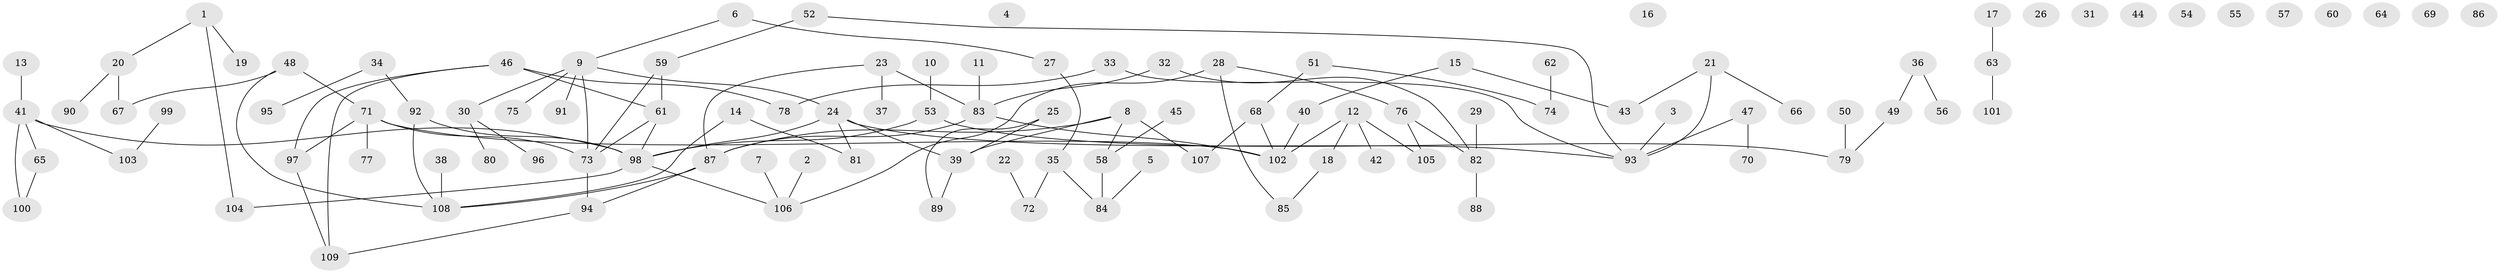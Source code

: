 // coarse degree distribution, {3: 0.10526315789473684, 1: 0.2894736842105263, 0: 0.15789473684210525, 2: 0.23684210526315788, 4: 0.09210526315789473, 5: 0.06578947368421052, 6: 0.039473684210526314, 7: 0.013157894736842105}
// Generated by graph-tools (version 1.1) at 2025/23/03/03/25 07:23:27]
// undirected, 109 vertices, 117 edges
graph export_dot {
graph [start="1"]
  node [color=gray90,style=filled];
  1;
  2;
  3;
  4;
  5;
  6;
  7;
  8;
  9;
  10;
  11;
  12;
  13;
  14;
  15;
  16;
  17;
  18;
  19;
  20;
  21;
  22;
  23;
  24;
  25;
  26;
  27;
  28;
  29;
  30;
  31;
  32;
  33;
  34;
  35;
  36;
  37;
  38;
  39;
  40;
  41;
  42;
  43;
  44;
  45;
  46;
  47;
  48;
  49;
  50;
  51;
  52;
  53;
  54;
  55;
  56;
  57;
  58;
  59;
  60;
  61;
  62;
  63;
  64;
  65;
  66;
  67;
  68;
  69;
  70;
  71;
  72;
  73;
  74;
  75;
  76;
  77;
  78;
  79;
  80;
  81;
  82;
  83;
  84;
  85;
  86;
  87;
  88;
  89;
  90;
  91;
  92;
  93;
  94;
  95;
  96;
  97;
  98;
  99;
  100;
  101;
  102;
  103;
  104;
  105;
  106;
  107;
  108;
  109;
  1 -- 19;
  1 -- 20;
  1 -- 104;
  2 -- 106;
  3 -- 93;
  5 -- 84;
  6 -- 9;
  6 -- 27;
  7 -- 106;
  8 -- 39;
  8 -- 58;
  8 -- 87;
  8 -- 107;
  9 -- 24;
  9 -- 30;
  9 -- 73;
  9 -- 75;
  9 -- 91;
  10 -- 53;
  11 -- 83;
  12 -- 18;
  12 -- 42;
  12 -- 102;
  12 -- 105;
  13 -- 41;
  14 -- 81;
  14 -- 108;
  15 -- 40;
  15 -- 43;
  17 -- 63;
  18 -- 85;
  20 -- 67;
  20 -- 90;
  21 -- 43;
  21 -- 66;
  21 -- 93;
  22 -- 72;
  23 -- 37;
  23 -- 83;
  23 -- 87;
  24 -- 39;
  24 -- 81;
  24 -- 93;
  24 -- 98;
  25 -- 39;
  25 -- 89;
  27 -- 35;
  28 -- 76;
  28 -- 85;
  28 -- 106;
  29 -- 82;
  30 -- 80;
  30 -- 96;
  32 -- 82;
  32 -- 83;
  33 -- 78;
  33 -- 93;
  34 -- 92;
  34 -- 95;
  35 -- 72;
  35 -- 84;
  36 -- 49;
  36 -- 56;
  38 -- 108;
  39 -- 89;
  40 -- 102;
  41 -- 65;
  41 -- 98;
  41 -- 100;
  41 -- 103;
  45 -- 58;
  46 -- 61;
  46 -- 78;
  46 -- 97;
  46 -- 109;
  47 -- 70;
  47 -- 93;
  48 -- 67;
  48 -- 71;
  48 -- 108;
  49 -- 79;
  50 -- 79;
  51 -- 68;
  51 -- 74;
  52 -- 59;
  52 -- 93;
  53 -- 79;
  53 -- 98;
  58 -- 84;
  59 -- 61;
  59 -- 73;
  61 -- 73;
  61 -- 98;
  62 -- 74;
  63 -- 101;
  65 -- 100;
  68 -- 102;
  68 -- 107;
  71 -- 73;
  71 -- 77;
  71 -- 97;
  71 -- 102;
  73 -- 94;
  76 -- 82;
  76 -- 105;
  82 -- 88;
  83 -- 87;
  83 -- 102;
  87 -- 94;
  87 -- 108;
  92 -- 98;
  92 -- 108;
  94 -- 109;
  97 -- 109;
  98 -- 104;
  98 -- 106;
  99 -- 103;
}
